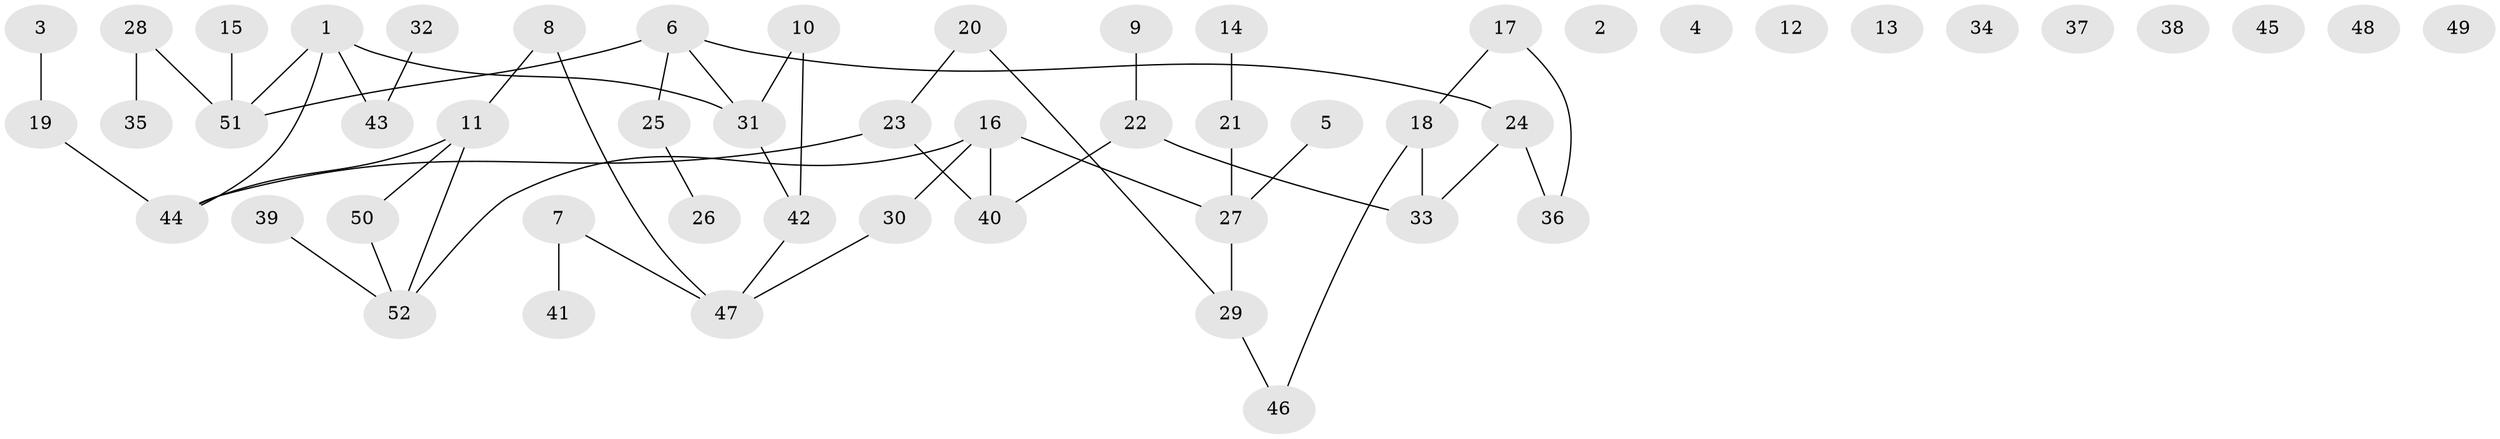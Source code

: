 // Generated by graph-tools (version 1.1) at 2025/12/03/09/25 04:12:54]
// undirected, 52 vertices, 51 edges
graph export_dot {
graph [start="1"]
  node [color=gray90,style=filled];
  1;
  2;
  3;
  4;
  5;
  6;
  7;
  8;
  9;
  10;
  11;
  12;
  13;
  14;
  15;
  16;
  17;
  18;
  19;
  20;
  21;
  22;
  23;
  24;
  25;
  26;
  27;
  28;
  29;
  30;
  31;
  32;
  33;
  34;
  35;
  36;
  37;
  38;
  39;
  40;
  41;
  42;
  43;
  44;
  45;
  46;
  47;
  48;
  49;
  50;
  51;
  52;
  1 -- 31;
  1 -- 43;
  1 -- 44;
  1 -- 51;
  3 -- 19;
  5 -- 27;
  6 -- 24;
  6 -- 25;
  6 -- 31;
  6 -- 51;
  7 -- 41;
  7 -- 47;
  8 -- 11;
  8 -- 47;
  9 -- 22;
  10 -- 31;
  10 -- 42;
  11 -- 44;
  11 -- 50;
  11 -- 52;
  14 -- 21;
  15 -- 51;
  16 -- 27;
  16 -- 30;
  16 -- 40;
  16 -- 52;
  17 -- 18;
  17 -- 36;
  18 -- 33;
  18 -- 46;
  19 -- 44;
  20 -- 23;
  20 -- 29;
  21 -- 27;
  22 -- 33;
  22 -- 40;
  23 -- 40;
  23 -- 44;
  24 -- 33;
  24 -- 36;
  25 -- 26;
  27 -- 29;
  28 -- 35;
  28 -- 51;
  29 -- 46;
  30 -- 47;
  31 -- 42;
  32 -- 43;
  39 -- 52;
  42 -- 47;
  50 -- 52;
}
